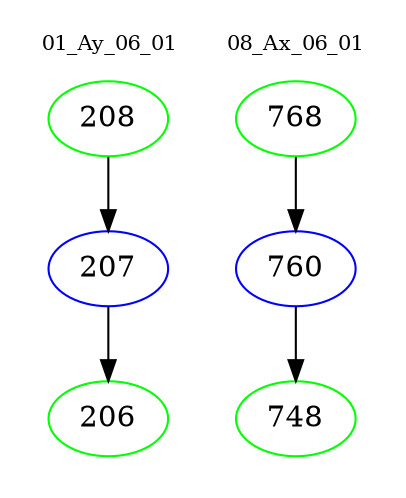 digraph{
subgraph cluster_0 {
color = white
label = "01_Ay_06_01";
fontsize=10;
T0_208 [label="208", color="green"]
T0_208 -> T0_207 [color="black"]
T0_207 [label="207", color="blue"]
T0_207 -> T0_206 [color="black"]
T0_206 [label="206", color="green"]
}
subgraph cluster_1 {
color = white
label = "08_Ax_06_01";
fontsize=10;
T1_768 [label="768", color="green"]
T1_768 -> T1_760 [color="black"]
T1_760 [label="760", color="blue"]
T1_760 -> T1_748 [color="black"]
T1_748 [label="748", color="green"]
}
}
